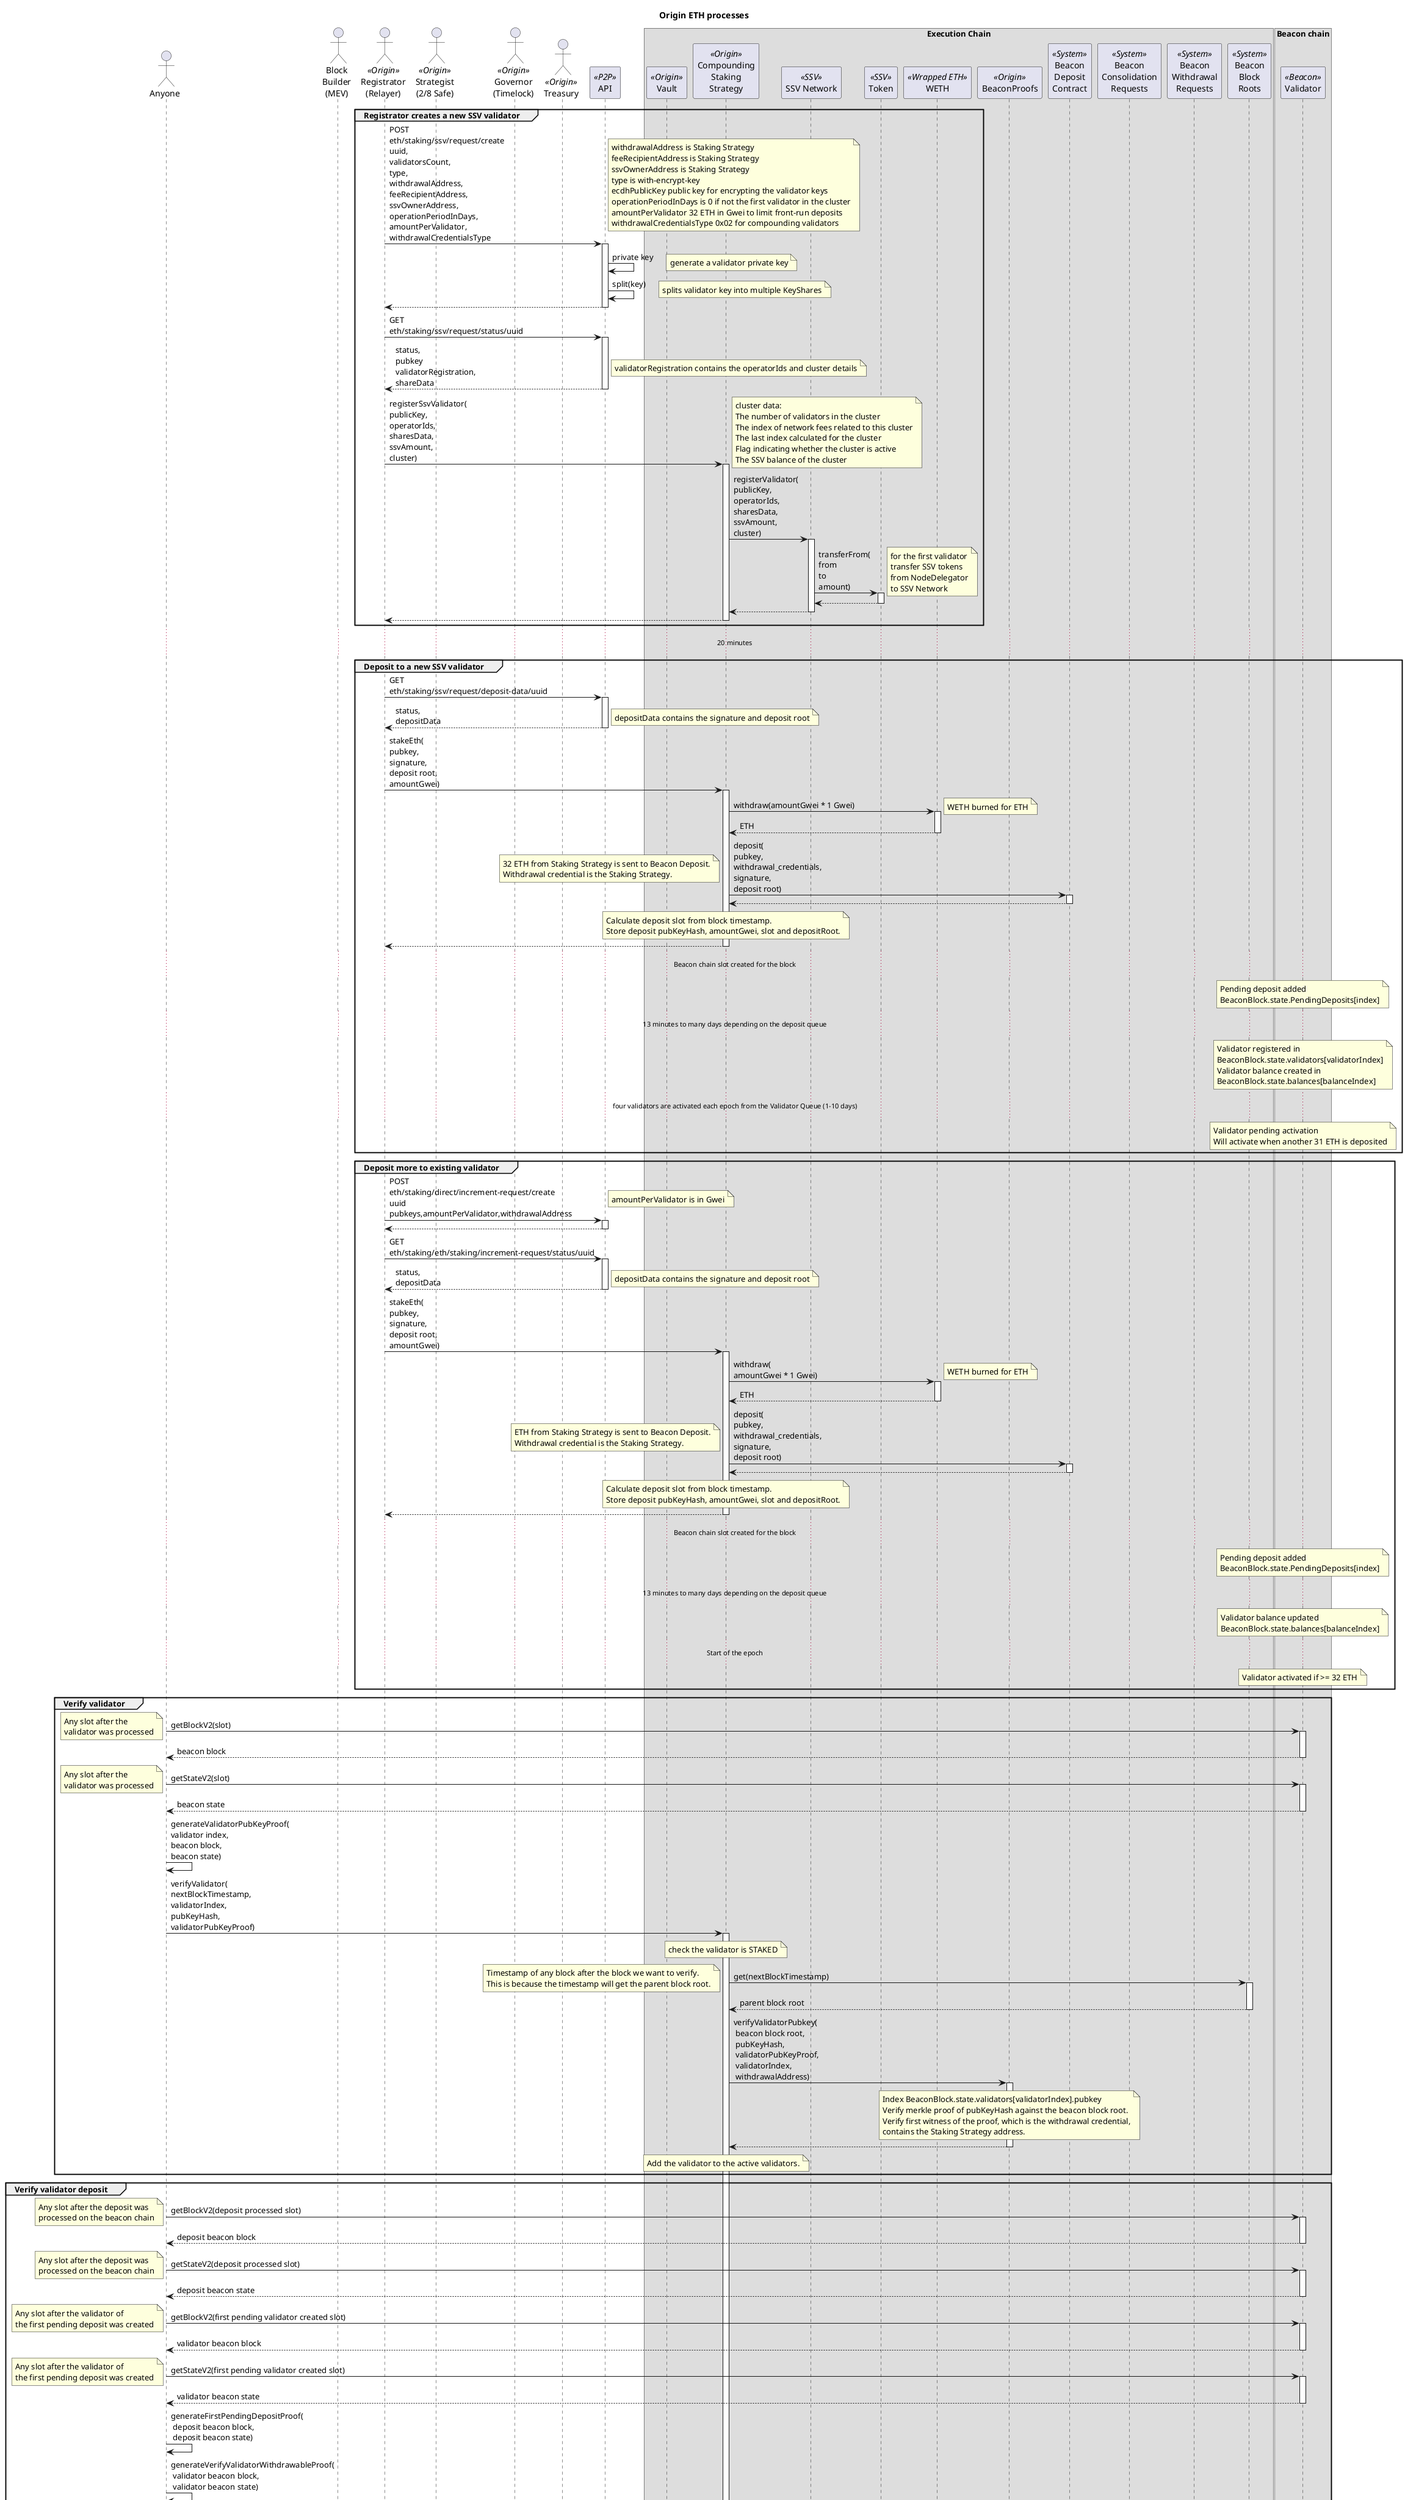 @startuml

skinparam tabSize 2
hide footbox

title "Origin ETH processes"

actor "Anyone" as sender
actor "Block\nBuilder\n(MEV)" as mev
actor "Registrator\n(Relayer)" as reg <<Origin>>
actor "Strategist\n(2/8 Safe)" as strategist <<Origin>>
actor "Governor\n(Timelock)" as gov <<Origin>>
actor "Treasury" as treasury <<Origin>>
participant "API" as api <<P2P>>

box "Execution Chain"
participant "Vault" as vault <<Origin>>
participant "Compounding\nStaking\nStrategy" as compStrat <<Origin>>
participant "SSV Network" as ssvNet <<SSV>>
participant "Token" as ssv <<SSV>>
participant "WETH" as weth <<Wrapped ETH>>
participant "BeaconProofs" as proofs <<Origin>>
participant "Beacon\nDeposit\nContract" as dep <<System>>
participant "Beacon\nConsolidation\nRequests" as consol <<System>>
participant "Beacon\nWithdrawal\nRequests" as withdraw <<System>>
participant "Beacon\nBlock\nRoots" as roots <<System>>
end box

box "Beacon chain"
participant "Validator" as val <<Beacon>>
end box

group Registrator creates a new SSV validator

reg -> api: POST\neth/staking/ssv/request/create\nuuid,\nvalidatorsCount,\ntype,\nwithdrawalAddress,\nfeeRecipientAddress,\nssvOwnerAddress,\noperationPeriodInDays,\namountPerValidator,\nwithdrawalCredentialsType
activate api
note right
withdrawalAddress is Staking Strategy
feeRecipientAddress is Staking Strategy
ssvOwnerAddress is Staking Strategy
type is with-encrypt-key
ecdhPublicKey public key for encrypting the validator keys
operationPeriodInDays is 0 if not the first validator in the cluster
amountPerValidator 32 ETH in Gwei to limit front-run deposits
withdrawalCredentialsType 0x02 for compounding validators
end note
api -> api: private key
note right : generate a validator private key
api -> api: split(key)
note right : splits validator key into multiple KeyShares
return

reg -> api: GET\neth/staking/ssv/request/status/uuid
activate api
return status,\npubkey\nvalidatorRegistration,\nshareData
note right : validatorRegistration contains the operatorIds and cluster details

reg -> compStrat : registerSsvValidator(\npublicKey,\noperatorIds,\nsharesData,\nssvAmount,\ncluster)
activate compStrat
note right
cluster data:
The number of validators in the cluster
The index of network fees related to this cluster
The last index calculated for the cluster
Flag indicating whether the cluster is active
The SSV balance of the cluster
end note
compStrat -> ssvNet : registerValidator(\npublicKey,\noperatorIds,\nsharesData,\nssvAmount,\ncluster)
activate ssvNet
ssvNet -> ssv : transferFrom(\nfrom\nto\namount)
activate ssv
note right: for the first validator\ntransfer SSV tokens\nfrom NodeDelegator\nto SSV Network
return
return
return

end group

... 20 minutes ...

group Deposit to a new SSV validator

reg -> api: GET\neth/staking/ssv/request/deposit-data/uuid
activate api
return status,\ndepositData
note right : depositData contains the signature and deposit root

reg -> compStrat : stakeEth(\npubkey,\nsignature,\ndeposit root,\namountGwei)
activate compStrat
compStrat -> weth : withdraw(amountGwei * 1 Gwei)
activate weth
note right : WETH burned for ETH
return ETH

compStrat -> dep : deposit(\npubkey,\nwithdrawal_credentials,\nsignature,\ndeposit root)
activate dep
note left
32 ETH from Staking Strategy is sent to Beacon Deposit.
Withdrawal credential is the Staking Strategy.
end note
return

note over compStrat
Calculate deposit slot from block timestamp.
Store deposit pubKeyHash, amountGwei, slot and depositRoot.
end note

return

... Beacon chain slot created for the block ...

note over val : Pending deposit added\nBeaconBlock.state.PendingDeposits[index]

... 13 minutes to many days depending on the deposit queue ...

note over val
Validator registered in
BeaconBlock.state.validators[validatorIndex]
Validator balance created in
BeaconBlock.state.balances[balanceIndex]
end note

... four validators are activated each epoch from the Validator Queue (1-10 days) ...

note over val
Validator pending activation
Will activate when another 31 ETH is deposited
end note

end group

group Deposit more to existing validator

reg -> api: POST\neth/staking/direct/increment-request/create\nuuid\npubkeys,amountPerValidator,withdrawalAddress
activate api
note right: amountPerValidator is in Gwei
return 

reg -> api: GET\neth/staking/eth/staking/increment-request/status/uuid
activate api
return status,\ndepositData
note right : depositData contains the signature and deposit root

reg -> compStrat : stakeEth(\npubkey,\nsignature,\ndeposit root,\namountGwei)
activate compStrat
compStrat -> weth : withdraw(\namountGwei * 1 Gwei)
activate weth
note right : WETH burned for ETH
return ETH

compStrat -> dep : deposit(\npubkey,\nwithdrawal_credentials,\nsignature,\ndeposit root)
activate dep
note left
ETH from Staking Strategy is sent to Beacon Deposit.
Withdrawal credential is the Staking Strategy.
end note
return

note over compStrat
Calculate deposit slot from block timestamp.
Store deposit pubKeyHash, amountGwei, slot and depositRoot.
end note
return

... Beacon chain slot created for the block ...

note over val : Pending deposit added\nBeaconBlock.state.PendingDeposits[index]

... 13 minutes to many days depending on the deposit queue ...

note over val: Validator balance updated\nBeaconBlock.state.balances[balanceIndex]

... Start of the epoch ...

note over val: Validator activated if >= 32 ETH

end group

group Verify validator

sender -> val : getBlockV2(slot)
note left : Any slot after the\nvalidator was processed
activate val
return beacon block

sender -> val : getStateV2(slot)
note left : Any slot after the\nvalidator was processed
activate val
return beacon state

sender -> sender : generateValidatorPubKeyProof(\nvalidator index,\nbeacon block,\nbeacon state)

sender -> compStrat : verifyValidator(\nnextBlockTimestamp,\nvalidatorIndex,\npubKeyHash,\nvalidatorPubKeyProof)
activate compStrat

note over compStrat : check the validator is STAKED 

compStrat -> roots : get(nextBlockTimestamp)
note left
Timestamp of any block after the block we want to verify.
This is because the timestamp will get the parent block root.
end note
activate roots
return parent block root

compStrat -> proofs : verifyValidatorPubkey(\n beacon block root,\n pubKeyHash,\n validatorPubKeyProof,\n validatorIndex,\n withdrawalAddress)
activate proofs
note over proofs
Index BeaconBlock.state.validators[validatorIndex].pubkey
Verify merkle proof of pubKeyHash against the beacon block root.
Verify first witness of the proof, which is the withdrawal credential,
contains the Staking Strategy address.
end note
return

note over compStrat
Add the validator to the active validators.
end note

end group

group Verify validator deposit

sender -> val : getBlockV2(deposit processed slot)
note left : Any slot after the deposit was\nprocessed on the beacon chain
activate val
return deposit beacon block

sender -> val : getStateV2(deposit processed slot)
note left : Any slot after the deposit was\nprocessed on the beacon chain
activate val
return deposit beacon state

sender -> val : getBlockV2(first pending validator created slot)
note left : Any slot after the validator of\nthe first pending deposit was created
activate val
return validator beacon block

sender -> val : getStateV2(first pending validator created slot)
note left :Any slot after the validator of\nthe first pending deposit was created
activate val
return validator beacon state

sender -> sender : generateFirstPendingDepositProof(\n deposit beacon block,\n deposit beacon state)
sender -> sender : generateVerifyValidatorWithdrawableProof(\n validator beacon block,\n validator beacon state)
sender -> sender : generateVerifyValidatorWithdrawableProof(\n deposit beacon block,\n deposit beacon state)

sender -> compStrat : verifyDeposit(\n depositID,\n depositProcessedSlot,\n firstDepositValidatorCreatedSlot,\n firstPendingDeposit,\n strategyValidatorData)
activate compStrat
note right
FirstPendingDepositProofData:
  slot
  validatorIndex
  pubKeyHash
  pendingDepositPubKeyProof
  withdrawableEpochProof
  validatorPubKeyProof

StrategyValidatorProofData:
  withdrawableEpoch
  withdrawableEpochProof
end note

note over compStrat
Calculate next block timestamp from the depositProcessedSlot.
end note

compStrat -> roots : get(nextBlockTimestamp)
note left
Timestamp of block after the depositProcessedSlot.
This is because the timestamp will get the parent block root.
end note
activate roots
return beacon block root of the depositProcessedSlot

compStrat -> proofs : verifyFirstPendingDeposit(\n beacon block root,\n firstPendingDepositSlot,\n pubKeyHash,\n firstPendingDepositSlotProof)
activate proofs
alt if empty pending deposit proof
    note over proofs
    verify the first pending deposit is empty
      BeaconBlock.state.PendingDeposits[0]
    end note
else if first pending deposit proof
    note over proofs
    Verify the pubKeyHash of the first pending deposit
      BeaconBlock.state.PendingDeposits[0].pubkey
    Verify the slot of the first pending deposit to
    the third witness of the pubKeyProof
    end note
end
return

alt if pending deposits

    note over compStrat
    Calculate next block timestamp from the firstDepositValidatorCreatedSlot.
    end note
    compStrat -> roots : get(nextBlockTimestamp)
    note left
    Timestamp of block after the firstDepositValidatorCreatedSlot.
    This is because the timestamp will get the parent block root.
    end note
    activate roots
    return beacon block root of the firstDepositValidatorCreatedSlot

    compStrat -> proofs : verifyValidatorWithdrawable(\n beacon block root,\n firstPendingDeposit.validatorIndex,\n firstPendingDeposit.pubKeyHash,\n farFuture,\n firstPendingDeposit.withdrawableEpochProof,\n firstPendingDeposit.validatorPubKeyProof)
    activate proofs

    note over proofs
    Verify the validator's withdrawable epoch to the beacon block root.
      BeaconBlock.state.validators[validatorIndex].withdrawableEpoch
    Verify the validator's public key to the third witness of the withdrawableEpochProof
    end note
    return
end


compStrat -> proofs : verifyValidatorWithdrawable(\n beacon block root,\n strategyValidator.validatorIndex,\n strategyValidator.withdrawableEpoch,\n strategyValidator.withdrawableEpochProof)
activate proofs

note over proofs
Verify the validator's withdrawable epoch to the beacon block root.
    BeaconBlock.state.validators[validatorIndex].withdrawableEpoch
end note
return

alt if strategy validator is exiting
    note over compStrat
    Store the withdrawable epoch on the deposit
    Store the validator as EXITING
    end note
else if strategy validator not exiting
    note over compStrat
    Check stored deposit slot is before the depositProcessedSlot.
    Remove deposit from storage.
    end note
end

return

end group

group Update balances

sender -> compStrat : snapBalances()
activate compStrat
compStrat -> roots : get(block timestamp)
activate roots
return parent block root
note over compStrat
Store ETH balance against the parent block root.
Store block timestamp of snap.
end note
return

sender -> val : getBlockV2(slot)
note left : slot before\nsnapBalances
activate val
return beacon block

sender -> val : getStateV2(slot)
note left : slot before\nsnapBalances
activate val
return beacon state

sender -> sender : generateFirstPendingDepositProof(\n beacon block,\n beacon state)
note right : proof against beacon block root
sender -> sender : generateValidatorBalanceContainerProof(\n beacon block,\n beacon state)
note right : proof against beacon block root
loop active validator indexes
sender -> sender : generateValidatorBalanceProof(\n validator index,\n beacon block,\n beacon state)
note right: proof against root of\nbeaconBlock.state.balances
end

sender -> compStrat : verifyBalances(\n blockRoot,\n firstPendingDepositSlot,\n firstPendingDepositSlotProof,\n balancesContainerRoot,\n validatorContainerProof,\n validatorBalanceLeaves[],\n validatorBalanceProofs[])
activate compStrat

alt if any deposits
    compStrat -> proofs : verifyFirstPendingDepositSlot(\n beacon block root,\n firstPendingDepositSlot,\n firstPendingDepositSlotProof)
    activate proofs
    note over proofs
    Encode slot to little endian padded to 32 bytes.
    Index BeaconBlock.state.PendingDeposits[0].slot
    Verify merkle proof of slot against the beacon block root.
    end note
    return

    loop strategy deposits
    note over compStrat
    Check the first pending deposit slot is before the stored deposit slot.
    Add deposit amount to total deposits.
    end note
    end
end

alt if active validators
    compStrat -> proofs : verifyBalancesContainer(\n beacon block root,\n balancesContainerRoot,\n balancesContainerProof)
    activate proofs
    note over proofs
    Index BeaconBlock.state.balances
    Verify merkle proof of balance container root against the beacon block root.
    end note
    return

    loop active validator indexes

        compStrat -> proofs : verifyValidatorBalance(\n beacon block root,\n balancesContainerRoot,\n balanceProof,\n validatorIndex)
        activate proofs
        note over proofs
        Index is validatorIndex / 4 as there are four balances per leaf.
        Verify validator balance against the balances container root.
        Decode the validator balance from the balance leaf.
        end note
        return balance

        alt if balance is zero
            note over compStrat
                Remove from active validators.
            end note
        end

        note over compStrat
            Add balance to total
        end note
    end
end

note over compStrat
    store strategy balance =
        ETH balance from snap +
        WETH balance +
        total deposits +
        total validator balances
end note

return

end group

group Registrator deposits more SSV to SSV cluster

group SSV ClusterScanner
strategist -> ssvNet : getPastEvents(filter)
activate ssvNet
note right : get all events where the ownerAddress\nis the Staking Strategy
return events

strategist -> strategist : getCluster(events):\n cluster
note right
cluster data:
  validatorCount
  networkFeeIndex
  index
  active
  balance
end note
end group

strategist -> ssvNet : deposit(\nclusterOwner,\noperatorIds,\namount,\ncluster)
activate ssvNet
note right
clusterOwner is Staking Strategy
operatorIds are the SSV Operators
amount of SSV tokens
end note
ssvNet -> ssv : transferFrom(\nfrom\nto\namount)
activate ssv
note right: transfer SSV tokens\nfrom Staking Strategy\nto SSV Network
return
return
end group

group Consensus Rewards

note over val
attesting to blocks
participating in sync committees
end note
val -> val : ETH

... swept every 8-10 days ...

note over val : partial withdraw of excess ETH\nfrom validator to the Staking Strategy
val -> compStrat : ETH

note over compStrat : Staking Strategy's\nWETH balance does not change

end group

group Registrator full or partial withdraw from validator

reg -> compStrat : validatorWithdrawal(\npublicKey\namount)
activate compStrat
note right: zero amount means full withdraw
compStrat -> withdraw : publicKey, amount
activate withdraw
return
return

... wait until withdrawal request have been processed.\nmin four epochs (~25 min), currently many days but can take a number of days depending on the number of validators in the exit queue ...
 
val -> compStrat : ETH
note left : transfer withdrawn ETH\nfrom validator\nto Staking Strategy

strategist -> vault : withdrawFromStrategy(\nstrategy,\nasset,\namount)
activate vault
vault -> compStrat : withdraw(\nasset,\namount)
activate compStrat
compStrat -> weth : deposit(amount)
activate weth
note left : convert all ETH to WETH
return
compStrat -> weth : transfer(\nvault,\namount)
activate weth
note left : transfer WETH\nfrom Staking Strategy\nto OETH Vault
return
return
return


reg -> compStrat : snapBalance()
activate compStrat
return

reg -> compStrat : verifyBalances(\nblockRoot,\nfirstPendingDepositSlot,\nfirstPendingDepositSlotProof,\nbalancesContainerRoot,\nvalidatorContainerProof,\nvalidatorBalanceLeaves[],\validatorBalanceProofs[])
activate compStrat
note over compStrat
if validator balance is zero,
remove validator from active validators
and store as exited
end note
return

reg -> compStrat : removeSsvValidator(\npublicKey,\noperatorIds,\ncluster)
activate compStrat
compStrat -> ssvNet : removeValidator(\npublicKey\noperatorIds,\ncluster)
activate ssvNet
note right : stop paying SSV to Operators\n and reduce required SSV collateral
return
return

... wait for the validator to be swept on the Beacon chain\ncurrent time is every 9.5 days ...

end group

@enduml